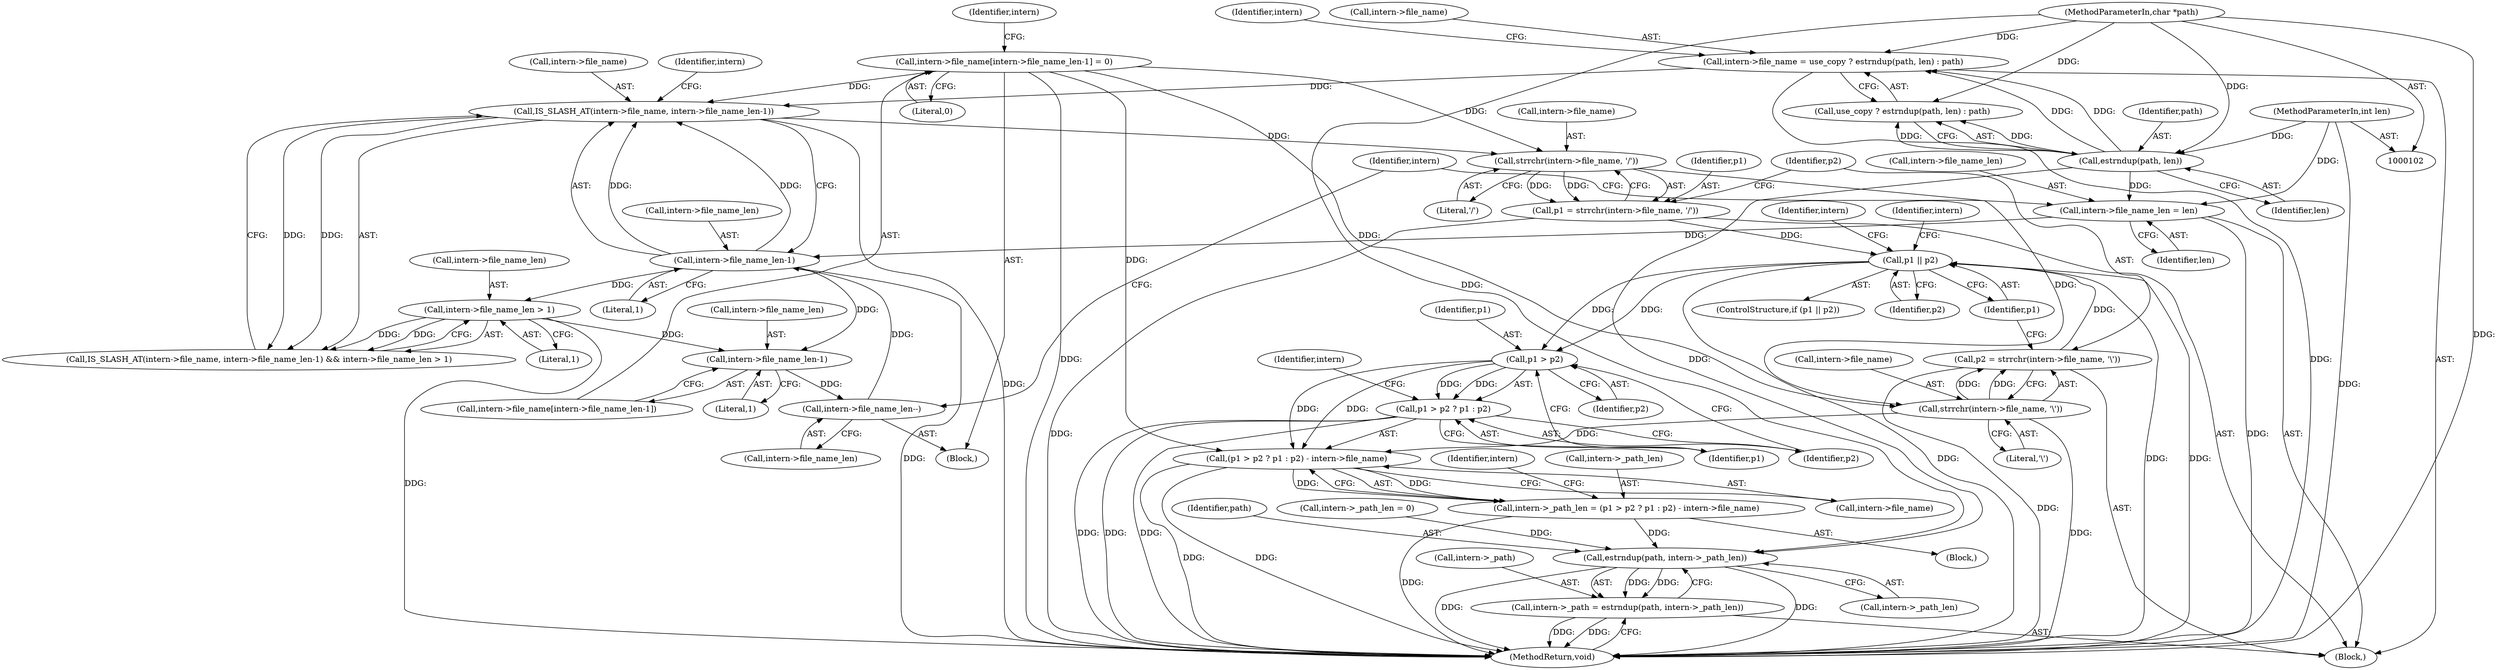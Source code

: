 digraph "0_php-src_7245bff300d3fa8bacbef7897ff080a6f1c23eba?w=1_52@API" {
"1000168" [label="(Call,strrchr(intern->file_name, '/'))"];
"1000151" [label="(Call,intern->file_name[intern->file_name_len-1] = 0)"];
"1000136" [label="(Call,IS_SLASH_AT(intern->file_name, intern->file_name_len-1))"];
"1000119" [label="(Call,intern->file_name = use_copy ? estrndup(path, len) : path)"];
"1000125" [label="(Call,estrndup(path, len))"];
"1000104" [label="(MethodParameterIn,char *path)"];
"1000105" [label="(MethodParameterIn,int len)"];
"1000140" [label="(Call,intern->file_name_len-1)"];
"1000129" [label="(Call,intern->file_name_len = len)"];
"1000162" [label="(Call,intern->file_name_len--)"];
"1000156" [label="(Call,intern->file_name_len-1)"];
"1000145" [label="(Call,intern->file_name_len > 1)"];
"1000166" [label="(Call,p1 = strrchr(intern->file_name, '/'))"];
"1000181" [label="(Call,p1 || p2)"];
"1000191" [label="(Call,p1 > p2)"];
"1000189" [label="(Call,(p1 > p2 ? p1 : p2) - intern->file_name)"];
"1000185" [label="(Call,intern->_path_len = (p1 > p2 ? p1 : p2) - intern->file_name)"];
"1000219" [label="(Call,estrndup(path, intern->_path_len))"];
"1000215" [label="(Call,intern->_path = estrndup(path, intern->_path_len))"];
"1000190" [label="(Call,p1 > p2 ? p1 : p2)"];
"1000175" [label="(Call,strrchr(intern->file_name, '\\'))"];
"1000173" [label="(Call,p2 = strrchr(intern->file_name, '\\'))"];
"1000104" [label="(MethodParameterIn,char *path)"];
"1000133" [label="(Identifier,len)"];
"1000140" [label="(Call,intern->file_name_len-1)"];
"1000125" [label="(Call,estrndup(path, len))"];
"1000129" [label="(Call,intern->file_name_len = len)"];
"1000172" [label="(Literal,'/')"];
"1000167" [label="(Identifier,p1)"];
"1000181" [label="(Call,p1 || p2)"];
"1000136" [label="(Call,IS_SLASH_AT(intern->file_name, intern->file_name_len-1))"];
"1000203" [label="(Identifier,intern)"];
"1000190" [label="(Call,p1 > p2 ? p1 : p2)"];
"1000147" [label="(Identifier,intern)"];
"1000216" [label="(Call,intern->_path)"];
"1000187" [label="(Identifier,intern)"];
"1000192" [label="(Identifier,p1)"];
"1000189" [label="(Call,(p1 > p2 ? p1 : p2) - intern->file_name)"];
"1000138" [label="(Identifier,intern)"];
"1000145" [label="(Call,intern->file_name_len > 1)"];
"1000215" [label="(Call,intern->_path = estrndup(path, intern->_path_len))"];
"1000130" [label="(Call,intern->file_name_len)"];
"1000127" [label="(Identifier,len)"];
"1000179" [label="(Literal,'\\')"];
"1000169" [label="(Call,intern->file_name)"];
"1000119" [label="(Call,intern->file_name = use_copy ? estrndup(path, len) : path)"];
"1000174" [label="(Identifier,p2)"];
"1000183" [label="(Identifier,p2)"];
"1000151" [label="(Call,intern->file_name[intern->file_name_len-1] = 0)"];
"1000144" [label="(Literal,1)"];
"1000220" [label="(Identifier,path)"];
"1000152" [label="(Call,intern->file_name[intern->file_name_len-1])"];
"1000168" [label="(Call,strrchr(intern->file_name, '/'))"];
"1000146" [label="(Call,intern->file_name_len)"];
"1000224" [label="(MethodReturn,void)"];
"1000135" [label="(Call,IS_SLASH_AT(intern->file_name, intern->file_name_len-1) && intern->file_name_len > 1)"];
"1000156" [label="(Call,intern->file_name_len-1)"];
"1000201" [label="(Call,intern->_path_len = 0)"];
"1000149" [label="(Literal,1)"];
"1000176" [label="(Call,intern->file_name)"];
"1000197" [label="(Identifier,intern)"];
"1000164" [label="(Identifier,intern)"];
"1000163" [label="(Call,intern->file_name_len)"];
"1000175" [label="(Call,strrchr(intern->file_name, '\\'))"];
"1000196" [label="(Call,intern->file_name)"];
"1000186" [label="(Call,intern->_path_len)"];
"1000160" [label="(Literal,1)"];
"1000173" [label="(Call,p2 = strrchr(intern->file_name, '\\'))"];
"1000185" [label="(Call,intern->_path_len = (p1 > p2 ? p1 : p2) - intern->file_name)"];
"1000166" [label="(Call,p1 = strrchr(intern->file_name, '/'))"];
"1000105" [label="(MethodParameterIn,int len)"];
"1000162" [label="(Call,intern->file_name_len--)"];
"1000131" [label="(Identifier,intern)"];
"1000182" [label="(Identifier,p1)"];
"1000191" [label="(Call,p1 > p2)"];
"1000219" [label="(Call,estrndup(path, intern->_path_len))"];
"1000221" [label="(Call,intern->_path_len)"];
"1000107" [label="(Block,)"];
"1000150" [label="(Block,)"];
"1000157" [label="(Call,intern->file_name_len)"];
"1000195" [label="(Identifier,p2)"];
"1000120" [label="(Call,intern->file_name)"];
"1000208" [label="(Identifier,intern)"];
"1000141" [label="(Call,intern->file_name_len)"];
"1000123" [label="(Call,use_copy ? estrndup(path, len) : path)"];
"1000180" [label="(ControlStructure,if (p1 || p2))"];
"1000194" [label="(Identifier,p1)"];
"1000137" [label="(Call,intern->file_name)"];
"1000161" [label="(Literal,0)"];
"1000193" [label="(Identifier,p2)"];
"1000126" [label="(Identifier,path)"];
"1000184" [label="(Block,)"];
"1000168" -> "1000166"  [label="AST: "];
"1000168" -> "1000172"  [label="CFG: "];
"1000169" -> "1000168"  [label="AST: "];
"1000172" -> "1000168"  [label="AST: "];
"1000166" -> "1000168"  [label="CFG: "];
"1000168" -> "1000166"  [label="DDG: "];
"1000168" -> "1000166"  [label="DDG: "];
"1000151" -> "1000168"  [label="DDG: "];
"1000136" -> "1000168"  [label="DDG: "];
"1000168" -> "1000175"  [label="DDG: "];
"1000151" -> "1000150"  [label="AST: "];
"1000151" -> "1000161"  [label="CFG: "];
"1000152" -> "1000151"  [label="AST: "];
"1000161" -> "1000151"  [label="AST: "];
"1000164" -> "1000151"  [label="CFG: "];
"1000151" -> "1000224"  [label="DDG: "];
"1000151" -> "1000136"  [label="DDG: "];
"1000151" -> "1000175"  [label="DDG: "];
"1000151" -> "1000189"  [label="DDG: "];
"1000136" -> "1000135"  [label="AST: "];
"1000136" -> "1000140"  [label="CFG: "];
"1000137" -> "1000136"  [label="AST: "];
"1000140" -> "1000136"  [label="AST: "];
"1000147" -> "1000136"  [label="CFG: "];
"1000135" -> "1000136"  [label="CFG: "];
"1000136" -> "1000224"  [label="DDG: "];
"1000136" -> "1000135"  [label="DDG: "];
"1000136" -> "1000135"  [label="DDG: "];
"1000119" -> "1000136"  [label="DDG: "];
"1000140" -> "1000136"  [label="DDG: "];
"1000140" -> "1000136"  [label="DDG: "];
"1000119" -> "1000107"  [label="AST: "];
"1000119" -> "1000123"  [label="CFG: "];
"1000120" -> "1000119"  [label="AST: "];
"1000123" -> "1000119"  [label="AST: "];
"1000131" -> "1000119"  [label="CFG: "];
"1000119" -> "1000224"  [label="DDG: "];
"1000125" -> "1000119"  [label="DDG: "];
"1000125" -> "1000119"  [label="DDG: "];
"1000104" -> "1000119"  [label="DDG: "];
"1000125" -> "1000123"  [label="AST: "];
"1000125" -> "1000127"  [label="CFG: "];
"1000126" -> "1000125"  [label="AST: "];
"1000127" -> "1000125"  [label="AST: "];
"1000123" -> "1000125"  [label="CFG: "];
"1000125" -> "1000123"  [label="DDG: "];
"1000125" -> "1000123"  [label="DDG: "];
"1000104" -> "1000125"  [label="DDG: "];
"1000105" -> "1000125"  [label="DDG: "];
"1000125" -> "1000129"  [label="DDG: "];
"1000125" -> "1000219"  [label="DDG: "];
"1000104" -> "1000102"  [label="AST: "];
"1000104" -> "1000224"  [label="DDG: "];
"1000104" -> "1000123"  [label="DDG: "];
"1000104" -> "1000219"  [label="DDG: "];
"1000105" -> "1000102"  [label="AST: "];
"1000105" -> "1000224"  [label="DDG: "];
"1000105" -> "1000129"  [label="DDG: "];
"1000140" -> "1000144"  [label="CFG: "];
"1000141" -> "1000140"  [label="AST: "];
"1000144" -> "1000140"  [label="AST: "];
"1000140" -> "1000224"  [label="DDG: "];
"1000129" -> "1000140"  [label="DDG: "];
"1000162" -> "1000140"  [label="DDG: "];
"1000140" -> "1000145"  [label="DDG: "];
"1000140" -> "1000156"  [label="DDG: "];
"1000129" -> "1000107"  [label="AST: "];
"1000129" -> "1000133"  [label="CFG: "];
"1000130" -> "1000129"  [label="AST: "];
"1000133" -> "1000129"  [label="AST: "];
"1000138" -> "1000129"  [label="CFG: "];
"1000129" -> "1000224"  [label="DDG: "];
"1000162" -> "1000150"  [label="AST: "];
"1000162" -> "1000163"  [label="CFG: "];
"1000163" -> "1000162"  [label="AST: "];
"1000138" -> "1000162"  [label="CFG: "];
"1000156" -> "1000162"  [label="DDG: "];
"1000156" -> "1000152"  [label="AST: "];
"1000156" -> "1000160"  [label="CFG: "];
"1000157" -> "1000156"  [label="AST: "];
"1000160" -> "1000156"  [label="AST: "];
"1000152" -> "1000156"  [label="CFG: "];
"1000145" -> "1000156"  [label="DDG: "];
"1000145" -> "1000135"  [label="AST: "];
"1000145" -> "1000149"  [label="CFG: "];
"1000146" -> "1000145"  [label="AST: "];
"1000149" -> "1000145"  [label="AST: "];
"1000135" -> "1000145"  [label="CFG: "];
"1000145" -> "1000224"  [label="DDG: "];
"1000145" -> "1000135"  [label="DDG: "];
"1000145" -> "1000135"  [label="DDG: "];
"1000166" -> "1000107"  [label="AST: "];
"1000167" -> "1000166"  [label="AST: "];
"1000174" -> "1000166"  [label="CFG: "];
"1000166" -> "1000224"  [label="DDG: "];
"1000166" -> "1000181"  [label="DDG: "];
"1000181" -> "1000180"  [label="AST: "];
"1000181" -> "1000182"  [label="CFG: "];
"1000181" -> "1000183"  [label="CFG: "];
"1000182" -> "1000181"  [label="AST: "];
"1000183" -> "1000181"  [label="AST: "];
"1000187" -> "1000181"  [label="CFG: "];
"1000203" -> "1000181"  [label="CFG: "];
"1000181" -> "1000224"  [label="DDG: "];
"1000181" -> "1000224"  [label="DDG: "];
"1000181" -> "1000224"  [label="DDG: "];
"1000173" -> "1000181"  [label="DDG: "];
"1000181" -> "1000191"  [label="DDG: "];
"1000181" -> "1000191"  [label="DDG: "];
"1000191" -> "1000190"  [label="AST: "];
"1000191" -> "1000193"  [label="CFG: "];
"1000192" -> "1000191"  [label="AST: "];
"1000193" -> "1000191"  [label="AST: "];
"1000194" -> "1000191"  [label="CFG: "];
"1000195" -> "1000191"  [label="CFG: "];
"1000191" -> "1000189"  [label="DDG: "];
"1000191" -> "1000189"  [label="DDG: "];
"1000191" -> "1000190"  [label="DDG: "];
"1000191" -> "1000190"  [label="DDG: "];
"1000189" -> "1000185"  [label="AST: "];
"1000189" -> "1000196"  [label="CFG: "];
"1000190" -> "1000189"  [label="AST: "];
"1000196" -> "1000189"  [label="AST: "];
"1000185" -> "1000189"  [label="CFG: "];
"1000189" -> "1000224"  [label="DDG: "];
"1000189" -> "1000224"  [label="DDG: "];
"1000189" -> "1000185"  [label="DDG: "];
"1000189" -> "1000185"  [label="DDG: "];
"1000175" -> "1000189"  [label="DDG: "];
"1000185" -> "1000184"  [label="AST: "];
"1000186" -> "1000185"  [label="AST: "];
"1000208" -> "1000185"  [label="CFG: "];
"1000185" -> "1000224"  [label="DDG: "];
"1000185" -> "1000219"  [label="DDG: "];
"1000219" -> "1000215"  [label="AST: "];
"1000219" -> "1000221"  [label="CFG: "];
"1000220" -> "1000219"  [label="AST: "];
"1000221" -> "1000219"  [label="AST: "];
"1000215" -> "1000219"  [label="CFG: "];
"1000219" -> "1000224"  [label="DDG: "];
"1000219" -> "1000224"  [label="DDG: "];
"1000219" -> "1000215"  [label="DDG: "];
"1000219" -> "1000215"  [label="DDG: "];
"1000201" -> "1000219"  [label="DDG: "];
"1000215" -> "1000107"  [label="AST: "];
"1000216" -> "1000215"  [label="AST: "];
"1000224" -> "1000215"  [label="CFG: "];
"1000215" -> "1000224"  [label="DDG: "];
"1000215" -> "1000224"  [label="DDG: "];
"1000190" -> "1000194"  [label="CFG: "];
"1000190" -> "1000195"  [label="CFG: "];
"1000194" -> "1000190"  [label="AST: "];
"1000195" -> "1000190"  [label="AST: "];
"1000197" -> "1000190"  [label="CFG: "];
"1000190" -> "1000224"  [label="DDG: "];
"1000190" -> "1000224"  [label="DDG: "];
"1000190" -> "1000224"  [label="DDG: "];
"1000175" -> "1000173"  [label="AST: "];
"1000175" -> "1000179"  [label="CFG: "];
"1000176" -> "1000175"  [label="AST: "];
"1000179" -> "1000175"  [label="AST: "];
"1000173" -> "1000175"  [label="CFG: "];
"1000175" -> "1000224"  [label="DDG: "];
"1000175" -> "1000173"  [label="DDG: "];
"1000175" -> "1000173"  [label="DDG: "];
"1000173" -> "1000107"  [label="AST: "];
"1000174" -> "1000173"  [label="AST: "];
"1000182" -> "1000173"  [label="CFG: "];
"1000173" -> "1000224"  [label="DDG: "];
}
